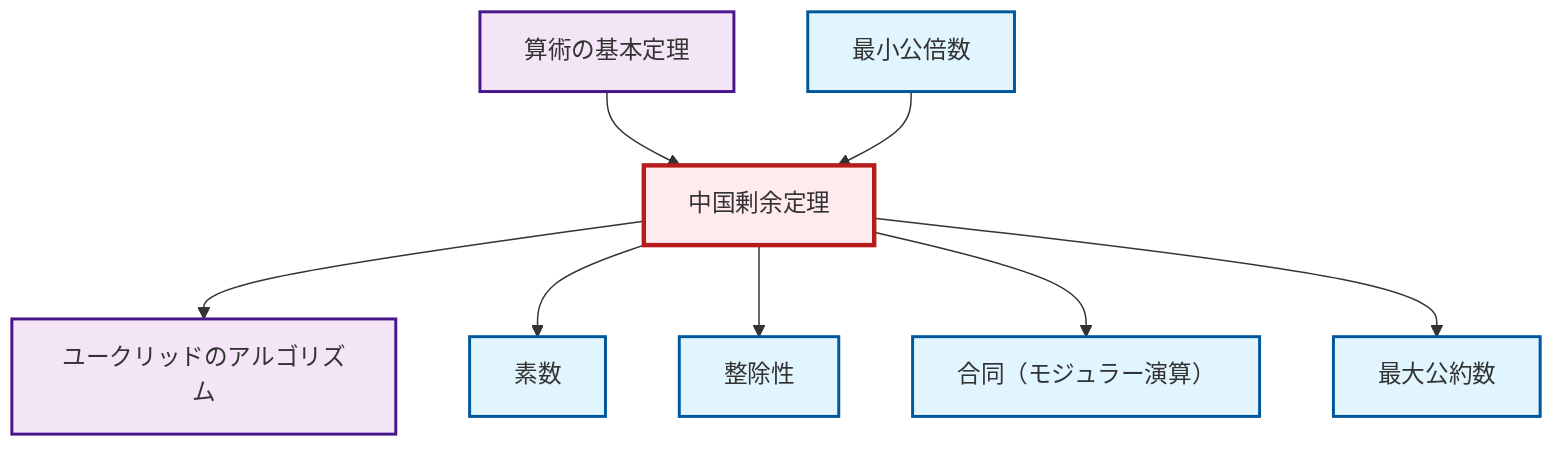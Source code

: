 graph TD
    classDef definition fill:#e1f5fe,stroke:#01579b,stroke-width:2px
    classDef theorem fill:#f3e5f5,stroke:#4a148c,stroke-width:2px
    classDef axiom fill:#fff3e0,stroke:#e65100,stroke-width:2px
    classDef example fill:#e8f5e9,stroke:#1b5e20,stroke-width:2px
    classDef current fill:#ffebee,stroke:#b71c1c,stroke-width:3px
    def-congruence["合同（モジュラー演算）"]:::definition
    def-lcm["最小公倍数"]:::definition
    thm-fundamental-arithmetic["算術の基本定理"]:::theorem
    thm-chinese-remainder["中国剰余定理"]:::theorem
    def-gcd["最大公約数"]:::definition
    def-divisibility["整除性"]:::definition
    def-prime["素数"]:::definition
    thm-euclidean-algorithm["ユークリッドのアルゴリズム"]:::theorem
    thm-chinese-remainder --> thm-euclidean-algorithm
    thm-chinese-remainder --> def-prime
    thm-fundamental-arithmetic --> thm-chinese-remainder
    thm-chinese-remainder --> def-divisibility
    def-lcm --> thm-chinese-remainder
    thm-chinese-remainder --> def-congruence
    thm-chinese-remainder --> def-gcd
    class thm-chinese-remainder current